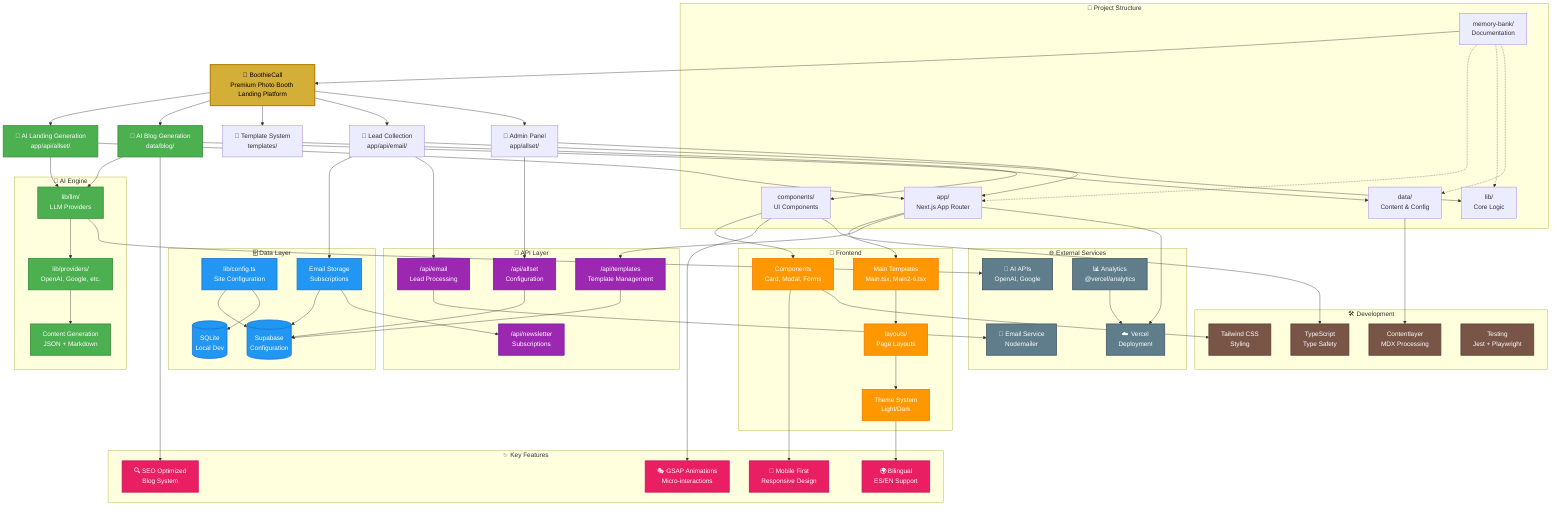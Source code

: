 graph TB
    %% Core System
    CORE["📱 BoothieCall<br/>Premium Photo Booth Landing Platform"]
    
    %% Main Functional Modules
    AI_LANDING["🤖 AI Landing Generation<br/>app/api/allset/"]
    AI_BLOG["📝 AI Blog Generation<br/>data/blog/"]
    TEMPLATES["🎨 Template System<br/>templates/"]
    LEADS["📧 Lead Collection<br/>app/api/email/"]
    ADMIN["👤 Admin Panel<br/>app/allset/"]
    
    %% Technical Infrastructure
    subgraph "📁 Project Structure"
        APP_DIR["app/<br/>Next.js App Router"]
        COMPONENTS["components/<br/>UI Components"]
        LIB["lib/<br/>Core Logic"]
        DATA["data/<br/>Content & Config"]
        MEMORY["memory-bank/<br/>Documentation"]
    end
    
    %% AI & Content Generation
    subgraph "🤖 AI Engine"
        LLM["lib/llm/<br/>LLM Providers"]
        PROVIDERS["lib/providers/<br/>OpenAI, Google, etc."]
        CONTENT_GEN["Content Generation<br/>JSON + Markdown"]
    end
    
    %% Data Layer
    subgraph "🗄️ Data Layer"
        SUPABASE[("Supabase<br/>Configuration")]
        SQLITE[("SQLite<br/>Local Dev")]
        CONFIG["lib/config.ts<br/>Site Configuration"]
        EMAIL_DB["Email Storage<br/>Subscriptions"]
    end
    
    %% Frontend Components
    subgraph "🎨 Frontend"
        MAIN_PAGES["Main Templates<br/>Main.tsx, Main2-6.tsx"]
        UI_COMPONENTS["Components<br/>Card, Modal, Forms"]
        LAYOUTS["layouts/<br/>Page Layouts"]
        THEMES["Theme System<br/>Light/Dark"]
    end
    
    %% API Endpoints
    subgraph "🔌 API Layer"
        TEMPLATE_API["/api/templates<br/>Template Management"]
        EMAIL_API["/api/email<br/>Lead Processing"]
        CONFIG_API["/api/allset<br/>Configuration"]
        NEWSLETTER["/api/newsletter<br/>Subscriptions"]
    end
    
    %% External Integrations
    subgraph "🌐 External Services"
        VERCEL["☁️ Vercel<br/>Deployment"]
        EMAIL_SERVICE["📮 Email Service<br/>Nodemailer"]
        AI_APIS["🤖 AI APIs<br/>OpenAI, Google"]
        ANALYTICS["📊 Analytics<br/>@vercel/analytics"]
    end
    
    %% Core Connections
    CORE --> AI_LANDING
    CORE --> AI_BLOG
    CORE --> TEMPLATES
    CORE --> LEADS
    CORE --> ADMIN
    
    %% Technical Structure
    AI_LANDING --> APP_DIR
    AI_BLOG --> DATA
    TEMPLATES --> COMPONENTS
    LEADS --> LIB
    ADMIN --> APP_DIR
    
    %% AI Engine
    AI_LANDING --> LLM
    AI_BLOG --> LLM
    LLM --> PROVIDERS
    PROVIDERS --> CONTENT_GEN
    
    %% Data Flow
    CONFIG --> SUPABASE
    CONFIG --> SQLITE
    LEADS --> EMAIL_DB
    EMAIL_DB --> SUPABASE
    
    %% Frontend Flow
    APP_DIR --> MAIN_PAGES
    COMPONENTS --> UI_COMPONENTS
    MAIN_PAGES --> LAYOUTS
    LAYOUTS --> THEMES
    
    %% API Flow
    APP_DIR --> TEMPLATE_API
    LEADS --> EMAIL_API
    ADMIN --> CONFIG_API
    EMAIL_DB --> NEWSLETTER
    
    %% External Integrations
    TEMPLATE_API --> SUPABASE
    EMAIL_API --> EMAIL_SERVICE
    CONFIG_API --> SUPABASE
    LLM --> AI_APIS
    APP_DIR --> VERCEL
    ANALYTICS --> VERCEL
    
    %% Feature Highlights
    subgraph "✨ Key Features"
        BILINGUAL["🌍 Bilingual<br/>ES/EN Support"]
        RESPONSIVE["📱 Mobile First<br/>Responsive Design"]
        SEO["🔍 SEO Optimized<br/>Blog System"]
        GSAP["🎭 GSAP Animations<br/>Micro-interactions"]
    end
    
    THEMES --> BILINGUAL
    UI_COMPONENTS --> RESPONSIVE
    AI_BLOG --> SEO
    COMPONENTS --> GSAP
    
    %% Development Tools
    subgraph "🛠️ Development"
        TYPESCRIPT["TypeScript<br/>Type Safety"]
        TAILWIND["Tailwind CSS<br/>Styling"]
        CONTENTLAYER["Contentlayer<br/>MDX Processing"]
        TESTING["Testing<br/>Jest + Playwright"]
    end
    
    COMPONENTS --> TYPESCRIPT
    UI_COMPONENTS --> TAILWIND
    DATA --> CONTENTLAYER
    
    %% Memory Bank Integration
    MEMORY --> CORE
    MEMORY -.-> APP_DIR
    MEMORY -.-> LIB
    MEMORY -.-> DATA
    
    classDef coreStyle fill:#D4AF37,stroke:#B8860B,stroke-width:3px,color:#000
    classDef aiStyle fill:#4CAF50,stroke:#388E3C,stroke-width:2px,color:#fff
    classDef dataStyle fill:#2196F3,stroke:#1976D2,stroke-width:2px,color:#fff
    classDef frontendStyle fill:#FF9800,stroke:#F57C00,stroke-width:2px,color:#fff
    classDef apiStyle fill:#9C27B0,stroke:#7B1FA2,stroke-width:2px,color:#fff
    classDef externalStyle fill:#607D8B,stroke:#455A64,stroke-width:2px,color:#fff
    classDef featureStyle fill:#E91E63,stroke:#C2185B,stroke-width:2px,color:#fff
    classDef devStyle fill:#795548,stroke:#5D4037,stroke-width:2px,color:#fff
    
    class CORE coreStyle
    class AI_LANDING,AI_BLOG,LLM,PROVIDERS,CONTENT_GEN aiStyle
    class SUPABASE,SQLITE,CONFIG,EMAIL_DB dataStyle
    class MAIN_PAGES,UI_COMPONENTS,LAYOUTS,THEMES frontendStyle
    class TEMPLATE_API,EMAIL_API,CONFIG_API,NEWSLETTER apiStyle
    class VERCEL,EMAIL_SERVICE,AI_APIS,ANALYTICS externalStyle
    class BILINGUAL,RESPONSIVE,SEO,GSAP featureStyle
    class TYPESCRIPT,TAILWIND,CONTENTLAYER,TESTING devStyle